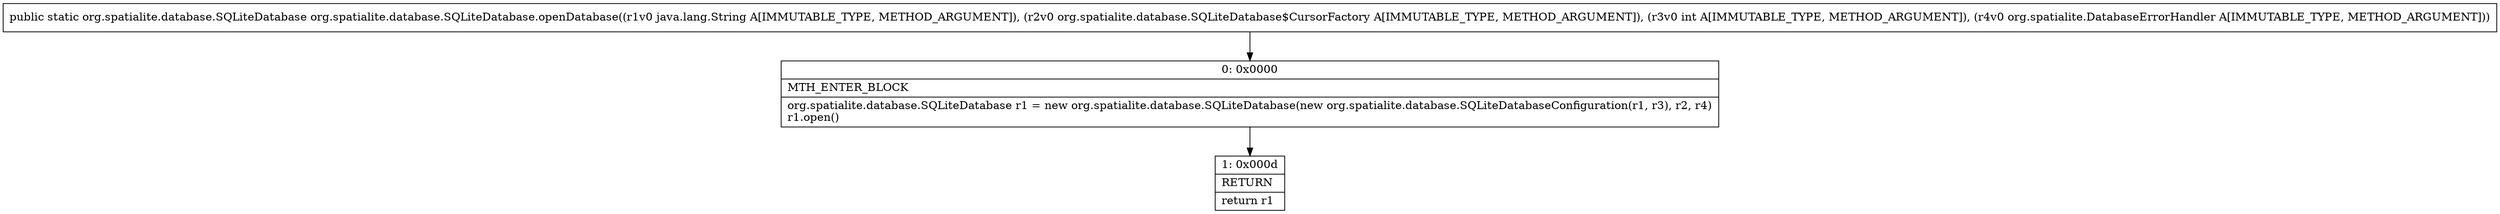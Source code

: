 digraph "CFG fororg.spatialite.database.SQLiteDatabase.openDatabase(Ljava\/lang\/String;Lorg\/spatialite\/database\/SQLiteDatabase$CursorFactory;ILorg\/spatialite\/DatabaseErrorHandler;)Lorg\/spatialite\/database\/SQLiteDatabase;" {
Node_0 [shape=record,label="{0\:\ 0x0000|MTH_ENTER_BLOCK\l|org.spatialite.database.SQLiteDatabase r1 = new org.spatialite.database.SQLiteDatabase(new org.spatialite.database.SQLiteDatabaseConfiguration(r1, r3), r2, r4)\lr1.open()\l}"];
Node_1 [shape=record,label="{1\:\ 0x000d|RETURN\l|return r1\l}"];
MethodNode[shape=record,label="{public static org.spatialite.database.SQLiteDatabase org.spatialite.database.SQLiteDatabase.openDatabase((r1v0 java.lang.String A[IMMUTABLE_TYPE, METHOD_ARGUMENT]), (r2v0 org.spatialite.database.SQLiteDatabase$CursorFactory A[IMMUTABLE_TYPE, METHOD_ARGUMENT]), (r3v0 int A[IMMUTABLE_TYPE, METHOD_ARGUMENT]), (r4v0 org.spatialite.DatabaseErrorHandler A[IMMUTABLE_TYPE, METHOD_ARGUMENT])) }"];
MethodNode -> Node_0;
Node_0 -> Node_1;
}

